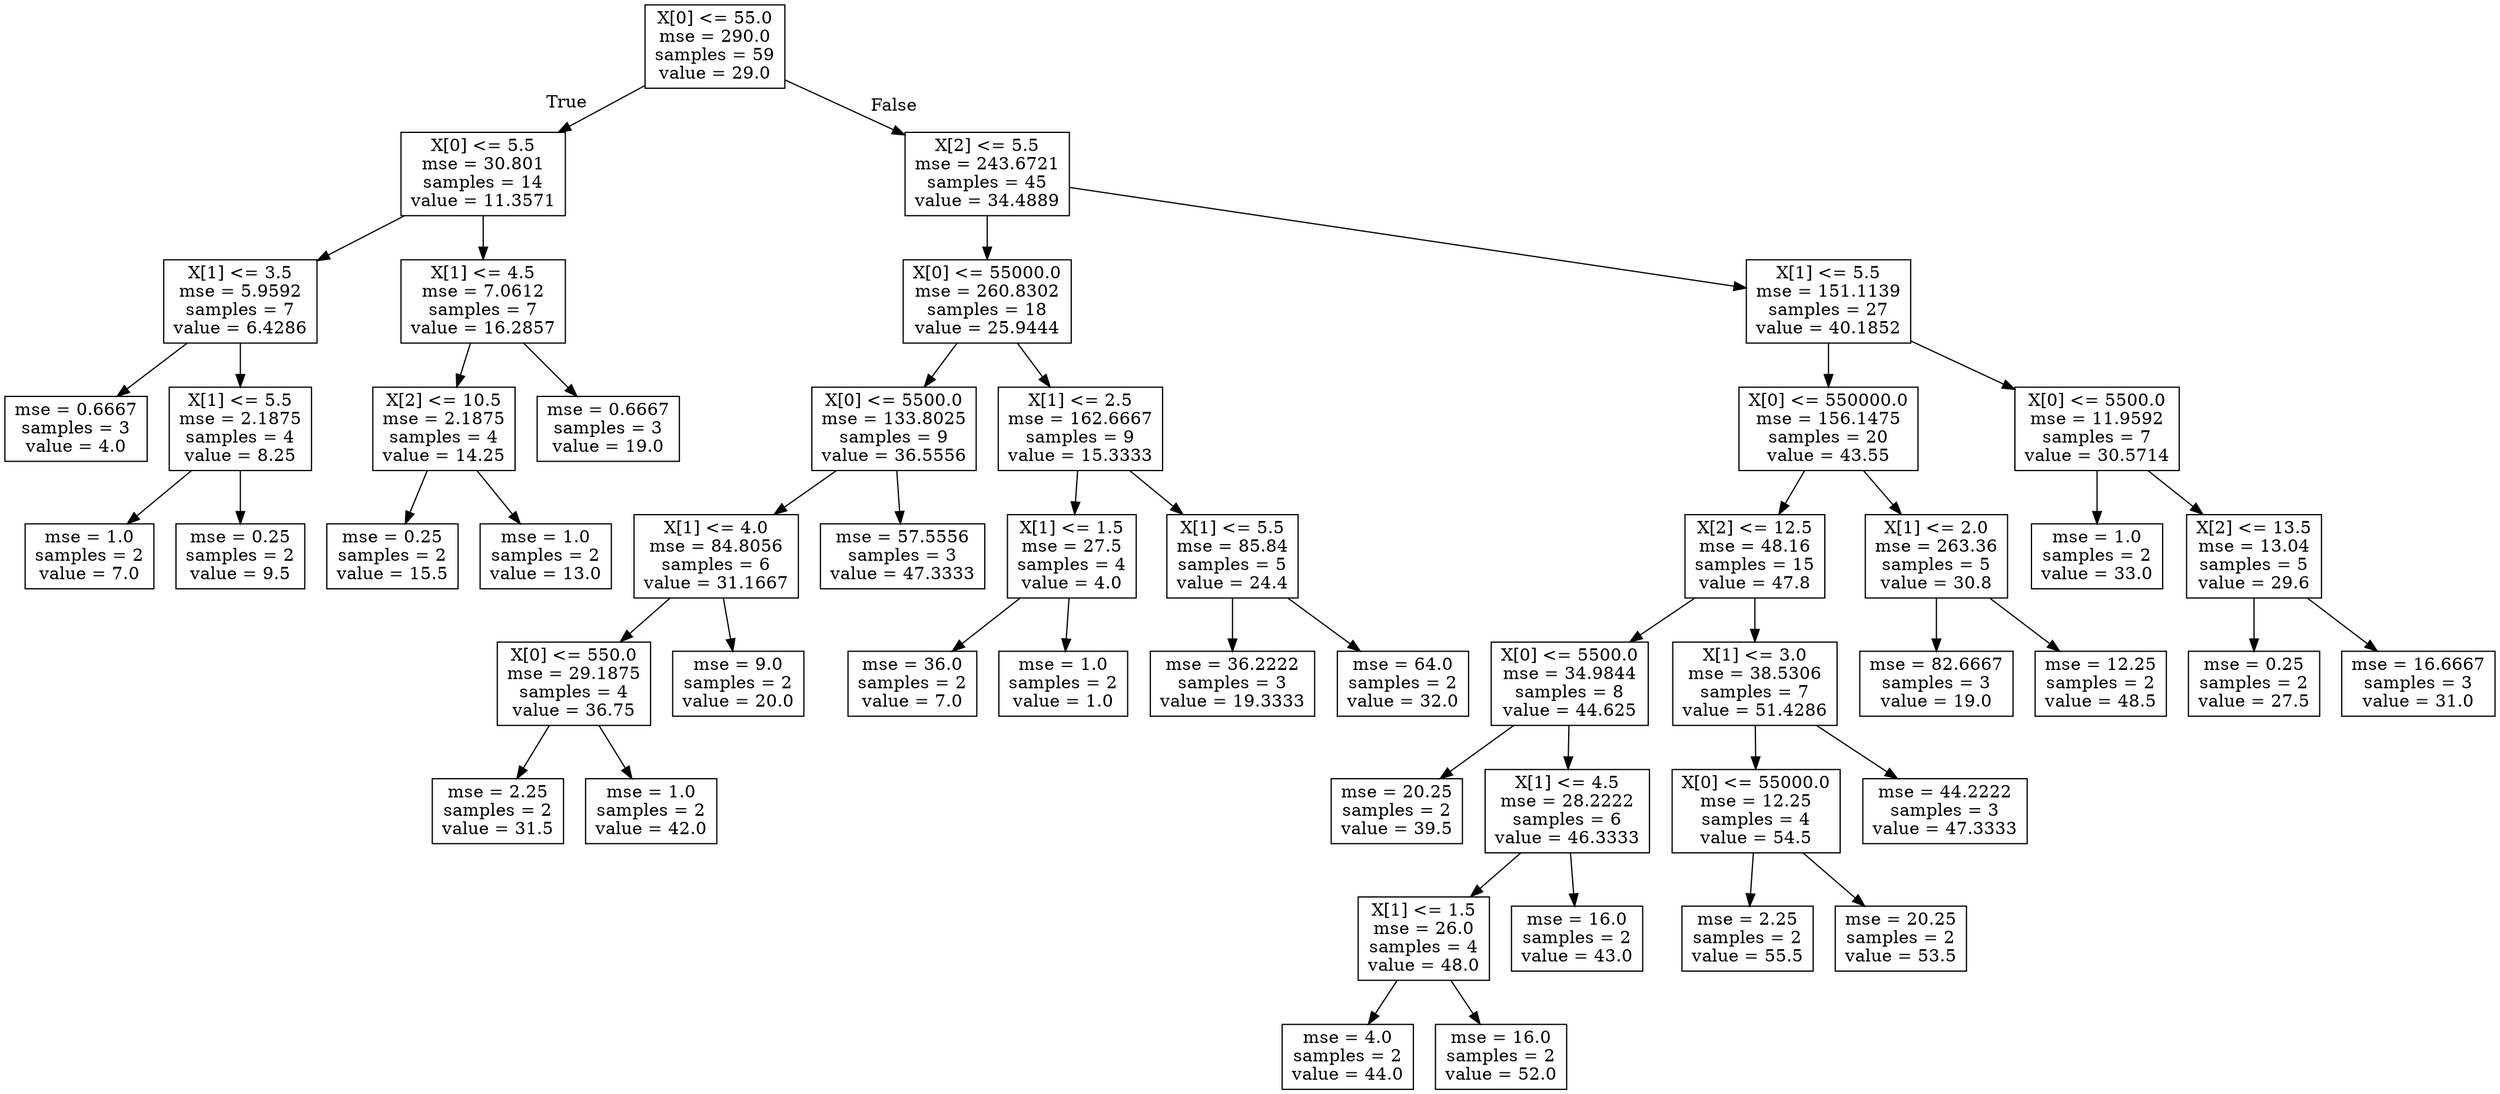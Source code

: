 digraph Tree {
node [shape=box] ;
0 [label="X[0] <= 55.0\nmse = 290.0\nsamples = 59\nvalue = 29.0"] ;
1 [label="X[0] <= 5.5\nmse = 30.801\nsamples = 14\nvalue = 11.3571"] ;
0 -> 1 [labeldistance=2.5, labelangle=45, headlabel="True"] ;
2 [label="X[1] <= 3.5\nmse = 5.9592\nsamples = 7\nvalue = 6.4286"] ;
1 -> 2 ;
3 [label="mse = 0.6667\nsamples = 3\nvalue = 4.0"] ;
2 -> 3 ;
4 [label="X[1] <= 5.5\nmse = 2.1875\nsamples = 4\nvalue = 8.25"] ;
2 -> 4 ;
5 [label="mse = 1.0\nsamples = 2\nvalue = 7.0"] ;
4 -> 5 ;
6 [label="mse = 0.25\nsamples = 2\nvalue = 9.5"] ;
4 -> 6 ;
7 [label="X[1] <= 4.5\nmse = 7.0612\nsamples = 7\nvalue = 16.2857"] ;
1 -> 7 ;
8 [label="X[2] <= 10.5\nmse = 2.1875\nsamples = 4\nvalue = 14.25"] ;
7 -> 8 ;
9 [label="mse = 0.25\nsamples = 2\nvalue = 15.5"] ;
8 -> 9 ;
10 [label="mse = 1.0\nsamples = 2\nvalue = 13.0"] ;
8 -> 10 ;
11 [label="mse = 0.6667\nsamples = 3\nvalue = 19.0"] ;
7 -> 11 ;
12 [label="X[2] <= 5.5\nmse = 243.6721\nsamples = 45\nvalue = 34.4889"] ;
0 -> 12 [labeldistance=2.5, labelangle=-45, headlabel="False"] ;
13 [label="X[0] <= 55000.0\nmse = 260.8302\nsamples = 18\nvalue = 25.9444"] ;
12 -> 13 ;
14 [label="X[0] <= 5500.0\nmse = 133.8025\nsamples = 9\nvalue = 36.5556"] ;
13 -> 14 ;
15 [label="X[1] <= 4.0\nmse = 84.8056\nsamples = 6\nvalue = 31.1667"] ;
14 -> 15 ;
16 [label="X[0] <= 550.0\nmse = 29.1875\nsamples = 4\nvalue = 36.75"] ;
15 -> 16 ;
17 [label="mse = 2.25\nsamples = 2\nvalue = 31.5"] ;
16 -> 17 ;
18 [label="mse = 1.0\nsamples = 2\nvalue = 42.0"] ;
16 -> 18 ;
19 [label="mse = 9.0\nsamples = 2\nvalue = 20.0"] ;
15 -> 19 ;
20 [label="mse = 57.5556\nsamples = 3\nvalue = 47.3333"] ;
14 -> 20 ;
21 [label="X[1] <= 2.5\nmse = 162.6667\nsamples = 9\nvalue = 15.3333"] ;
13 -> 21 ;
22 [label="X[1] <= 1.5\nmse = 27.5\nsamples = 4\nvalue = 4.0"] ;
21 -> 22 ;
23 [label="mse = 36.0\nsamples = 2\nvalue = 7.0"] ;
22 -> 23 ;
24 [label="mse = 1.0\nsamples = 2\nvalue = 1.0"] ;
22 -> 24 ;
25 [label="X[1] <= 5.5\nmse = 85.84\nsamples = 5\nvalue = 24.4"] ;
21 -> 25 ;
26 [label="mse = 36.2222\nsamples = 3\nvalue = 19.3333"] ;
25 -> 26 ;
27 [label="mse = 64.0\nsamples = 2\nvalue = 32.0"] ;
25 -> 27 ;
28 [label="X[1] <= 5.5\nmse = 151.1139\nsamples = 27\nvalue = 40.1852"] ;
12 -> 28 ;
29 [label="X[0] <= 550000.0\nmse = 156.1475\nsamples = 20\nvalue = 43.55"] ;
28 -> 29 ;
30 [label="X[2] <= 12.5\nmse = 48.16\nsamples = 15\nvalue = 47.8"] ;
29 -> 30 ;
31 [label="X[0] <= 5500.0\nmse = 34.9844\nsamples = 8\nvalue = 44.625"] ;
30 -> 31 ;
32 [label="mse = 20.25\nsamples = 2\nvalue = 39.5"] ;
31 -> 32 ;
33 [label="X[1] <= 4.5\nmse = 28.2222\nsamples = 6\nvalue = 46.3333"] ;
31 -> 33 ;
34 [label="X[1] <= 1.5\nmse = 26.0\nsamples = 4\nvalue = 48.0"] ;
33 -> 34 ;
35 [label="mse = 4.0\nsamples = 2\nvalue = 44.0"] ;
34 -> 35 ;
36 [label="mse = 16.0\nsamples = 2\nvalue = 52.0"] ;
34 -> 36 ;
37 [label="mse = 16.0\nsamples = 2\nvalue = 43.0"] ;
33 -> 37 ;
38 [label="X[1] <= 3.0\nmse = 38.5306\nsamples = 7\nvalue = 51.4286"] ;
30 -> 38 ;
39 [label="X[0] <= 55000.0\nmse = 12.25\nsamples = 4\nvalue = 54.5"] ;
38 -> 39 ;
40 [label="mse = 2.25\nsamples = 2\nvalue = 55.5"] ;
39 -> 40 ;
41 [label="mse = 20.25\nsamples = 2\nvalue = 53.5"] ;
39 -> 41 ;
42 [label="mse = 44.2222\nsamples = 3\nvalue = 47.3333"] ;
38 -> 42 ;
43 [label="X[1] <= 2.0\nmse = 263.36\nsamples = 5\nvalue = 30.8"] ;
29 -> 43 ;
44 [label="mse = 82.6667\nsamples = 3\nvalue = 19.0"] ;
43 -> 44 ;
45 [label="mse = 12.25\nsamples = 2\nvalue = 48.5"] ;
43 -> 45 ;
46 [label="X[0] <= 5500.0\nmse = 11.9592\nsamples = 7\nvalue = 30.5714"] ;
28 -> 46 ;
47 [label="mse = 1.0\nsamples = 2\nvalue = 33.0"] ;
46 -> 47 ;
48 [label="X[2] <= 13.5\nmse = 13.04\nsamples = 5\nvalue = 29.6"] ;
46 -> 48 ;
49 [label="mse = 0.25\nsamples = 2\nvalue = 27.5"] ;
48 -> 49 ;
50 [label="mse = 16.6667\nsamples = 3\nvalue = 31.0"] ;
48 -> 50 ;
}